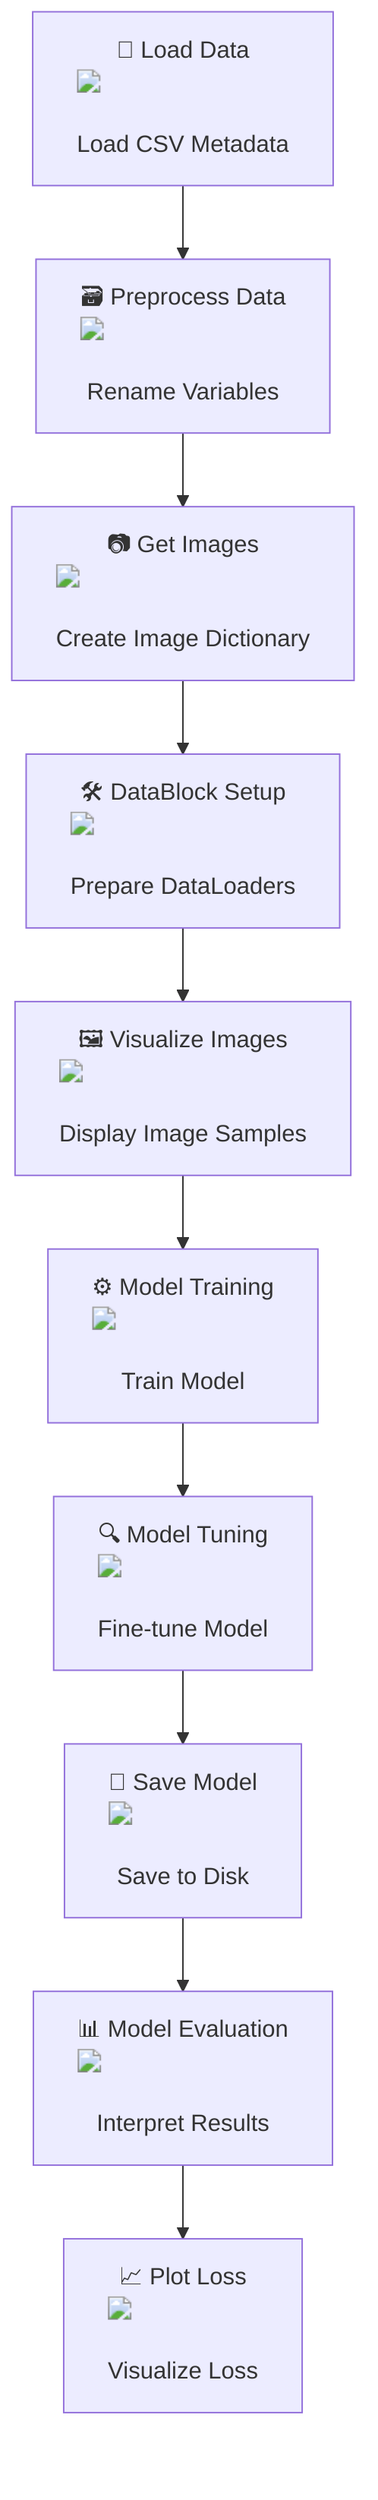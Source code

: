 flowchart TD
    A["📁 Load Data <img src='icons/file.svg' /> <br/> Load CSV Metadata"] --> B["🗃️ Preprocess Data <img src='icons/table.svg' /> <br/> Rename Variables"]
    B --> C["📷 Get Images <img src='icons/image.svg' /> <br/> Create Image Dictionary"]
    C --> D["🛠️ DataBlock Setup <img src='icons/column_split.svg' /> <br/> Prepare DataLoaders"]
    D --> E["🖼️ Visualize Images <img src='icons/image.svg' /> <br/> Display Image Samples"]
    E --> F["⚙️ Model Training <img src='icons/brain.svg' /> <br/> Train Model"]
    F --> G["🔍 Model Tuning <img src='icons/brain.svg' /> <br/> Fine-tune Model"]
    G --> H["💾 Save Model <img src='icons/file.svg' /> <br/> Save to Disk"]
    H --> I["📊 Model Evaluation <img src='icons/brain.svg' /> <br/> Interpret Results"]
    I --> J["📈 Plot Loss <img src='icons/lineplot_template.svg' /> <br/> Visualize Loss"]